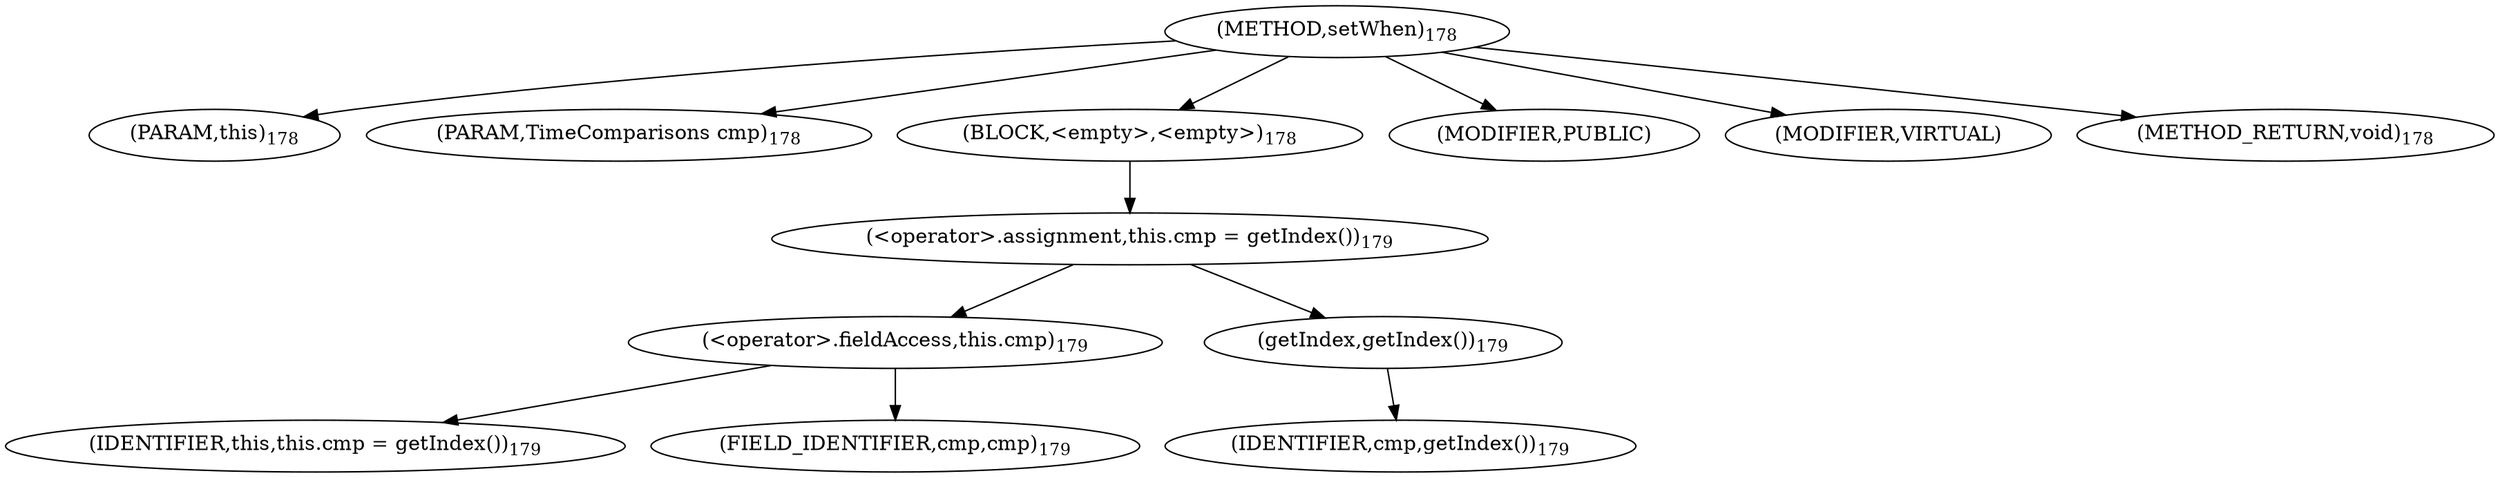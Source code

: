 digraph "setWhen" {  
"276" [label = <(METHOD,setWhen)<SUB>178</SUB>> ]
"17" [label = <(PARAM,this)<SUB>178</SUB>> ]
"277" [label = <(PARAM,TimeComparisons cmp)<SUB>178</SUB>> ]
"278" [label = <(BLOCK,&lt;empty&gt;,&lt;empty&gt;)<SUB>178</SUB>> ]
"279" [label = <(&lt;operator&gt;.assignment,this.cmp = getIndex())<SUB>179</SUB>> ]
"280" [label = <(&lt;operator&gt;.fieldAccess,this.cmp)<SUB>179</SUB>> ]
"16" [label = <(IDENTIFIER,this,this.cmp = getIndex())<SUB>179</SUB>> ]
"281" [label = <(FIELD_IDENTIFIER,cmp,cmp)<SUB>179</SUB>> ]
"282" [label = <(getIndex,getIndex())<SUB>179</SUB>> ]
"283" [label = <(IDENTIFIER,cmp,getIndex())<SUB>179</SUB>> ]
"284" [label = <(MODIFIER,PUBLIC)> ]
"285" [label = <(MODIFIER,VIRTUAL)> ]
"286" [label = <(METHOD_RETURN,void)<SUB>178</SUB>> ]
  "276" -> "17" 
  "276" -> "277" 
  "276" -> "278" 
  "276" -> "284" 
  "276" -> "285" 
  "276" -> "286" 
  "278" -> "279" 
  "279" -> "280" 
  "279" -> "282" 
  "280" -> "16" 
  "280" -> "281" 
  "282" -> "283" 
}
